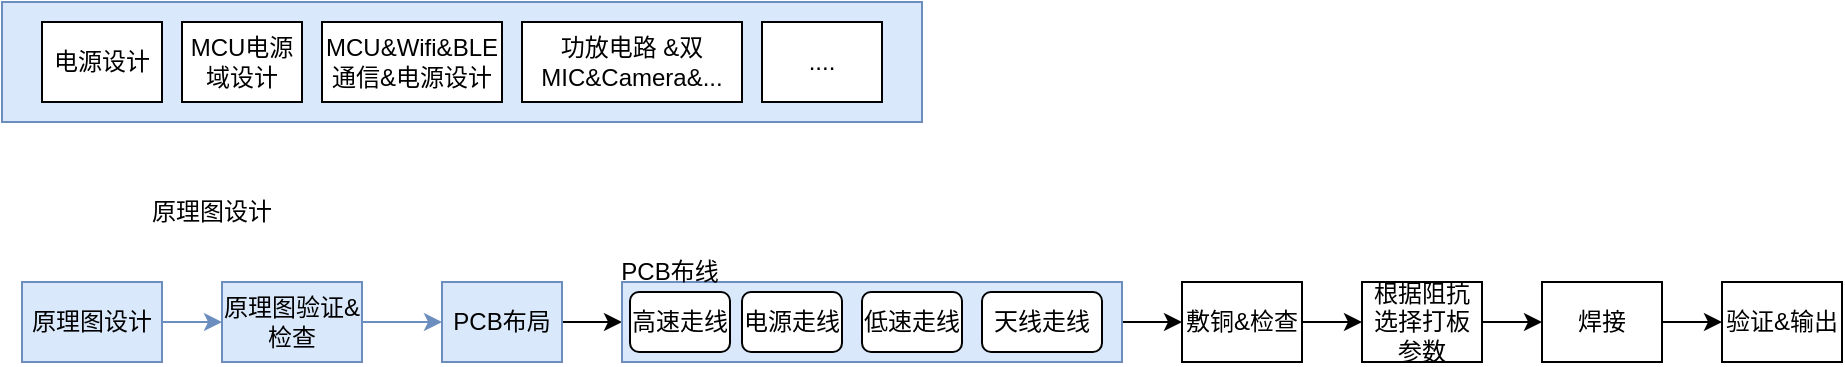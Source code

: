 <mxfile version="28.2.0">
  <diagram name="第 1 页" id="Lz7FnmI3OJWEokpmkhRt">
    <mxGraphModel dx="1019" dy="547" grid="1" gridSize="10" guides="1" tooltips="1" connect="1" arrows="1" fold="1" page="1" pageScale="1" pageWidth="827" pageHeight="1169" math="0" shadow="0">
      <root>
        <mxCell id="0" />
        <mxCell id="1" parent="0" />
        <mxCell id="9YTv9OodDndZO9QDBcR--3" value="" style="rounded=0;whiteSpace=wrap;html=1;fillColor=#dae8fc;strokeColor=#6c8ebf;" vertex="1" parent="1">
          <mxGeometry x="110" y="200" width="460" height="60" as="geometry" />
        </mxCell>
        <mxCell id="kFT8PFcNsTwMWZWpaxGe-1" value="电源设计" style="rounded=0;whiteSpace=wrap;html=1;" parent="1" vertex="1">
          <mxGeometry x="130" y="210" width="60" height="40" as="geometry" />
        </mxCell>
        <mxCell id="kFT8PFcNsTwMWZWpaxGe-2" value="MCU电源域设计" style="rounded=0;whiteSpace=wrap;html=1;" parent="1" vertex="1">
          <mxGeometry x="200" y="210" width="60" height="40" as="geometry" />
        </mxCell>
        <mxCell id="kFT8PFcNsTwMWZWpaxGe-3" value="功放电路 &amp;amp;双MIC&amp;amp;Camera&amp;amp;..." style="rounded=0;whiteSpace=wrap;html=1;" parent="1" vertex="1">
          <mxGeometry x="370" y="210" width="110" height="40" as="geometry" />
        </mxCell>
        <mxCell id="9YTv9OodDndZO9QDBcR--1" value="MCU&amp;amp;Wifi&amp;amp;BLE&lt;div&gt;通信&amp;amp;电源设计&lt;/div&gt;" style="rounded=0;whiteSpace=wrap;html=1;" vertex="1" parent="1">
          <mxGeometry x="270" y="210" width="90" height="40" as="geometry" />
        </mxCell>
        <mxCell id="9YTv9OodDndZO9QDBcR--2" value="...." style="rounded=0;whiteSpace=wrap;html=1;" vertex="1" parent="1">
          <mxGeometry x="490" y="210" width="60" height="40" as="geometry" />
        </mxCell>
        <mxCell id="9YTv9OodDndZO9QDBcR--4" value="原理图设计" style="text;strokeColor=none;align=center;fillColor=none;html=1;verticalAlign=middle;whiteSpace=wrap;rounded=0;" vertex="1" parent="1">
          <mxGeometry x="170" y="290" width="90" height="30" as="geometry" />
        </mxCell>
        <mxCell id="9YTv9OodDndZO9QDBcR--9" style="edgeStyle=orthogonalEdgeStyle;rounded=0;orthogonalLoop=1;jettySize=auto;html=1;exitX=1;exitY=0.5;exitDx=0;exitDy=0;entryX=0;entryY=0.5;entryDx=0;entryDy=0;fillColor=#dae8fc;strokeColor=#6c8ebf;" edge="1" parent="1" source="9YTv9OodDndZO9QDBcR--5" target="9YTv9OodDndZO9QDBcR--6">
          <mxGeometry relative="1" as="geometry" />
        </mxCell>
        <mxCell id="9YTv9OodDndZO9QDBcR--5" value="原理图设计" style="rounded=0;whiteSpace=wrap;html=1;fillColor=#dae8fc;strokeColor=#6c8ebf;" vertex="1" parent="1">
          <mxGeometry x="120" y="340" width="70" height="40" as="geometry" />
        </mxCell>
        <mxCell id="9YTv9OodDndZO9QDBcR--8" value="" style="edgeStyle=orthogonalEdgeStyle;rounded=0;orthogonalLoop=1;jettySize=auto;html=1;fillColor=#dae8fc;strokeColor=#6c8ebf;" edge="1" parent="1" source="9YTv9OodDndZO9QDBcR--6" target="9YTv9OodDndZO9QDBcR--7">
          <mxGeometry relative="1" as="geometry" />
        </mxCell>
        <mxCell id="9YTv9OodDndZO9QDBcR--6" value="原理图验证&amp;amp;检查" style="rounded=0;whiteSpace=wrap;html=1;fillColor=#dae8fc;strokeColor=#6c8ebf;" vertex="1" parent="1">
          <mxGeometry x="220" y="340" width="70" height="40" as="geometry" />
        </mxCell>
        <mxCell id="9YTv9OodDndZO9QDBcR--11" value="" style="edgeStyle=orthogonalEdgeStyle;rounded=0;orthogonalLoop=1;jettySize=auto;html=1;" edge="1" parent="1" source="9YTv9OodDndZO9QDBcR--7" target="9YTv9OodDndZO9QDBcR--10">
          <mxGeometry relative="1" as="geometry" />
        </mxCell>
        <mxCell id="9YTv9OodDndZO9QDBcR--7" value="PCB布局" style="rounded=0;whiteSpace=wrap;html=1;fillColor=#dae8fc;strokeColor=#6c8ebf;" vertex="1" parent="1">
          <mxGeometry x="330" y="340" width="60" height="40" as="geometry" />
        </mxCell>
        <mxCell id="9YTv9OodDndZO9QDBcR--21" value="" style="edgeStyle=orthogonalEdgeStyle;rounded=0;orthogonalLoop=1;jettySize=auto;html=1;" edge="1" parent="1" source="9YTv9OodDndZO9QDBcR--10" target="9YTv9OodDndZO9QDBcR--20">
          <mxGeometry relative="1" as="geometry" />
        </mxCell>
        <mxCell id="9YTv9OodDndZO9QDBcR--10" value="" style="rounded=0;whiteSpace=wrap;html=1;fillColor=#dae8fc;strokeColor=#6c8ebf;" vertex="1" parent="1">
          <mxGeometry x="420" y="340" width="250" height="40" as="geometry" />
        </mxCell>
        <mxCell id="9YTv9OodDndZO9QDBcR--14" value="高速走线" style="rounded=1;whiteSpace=wrap;html=1;" vertex="1" parent="1">
          <mxGeometry x="424" y="345" width="50" height="30" as="geometry" />
        </mxCell>
        <mxCell id="9YTv9OodDndZO9QDBcR--16" value="低速走线" style="rounded=1;whiteSpace=wrap;html=1;" vertex="1" parent="1">
          <mxGeometry x="540" y="345" width="50" height="30" as="geometry" />
        </mxCell>
        <mxCell id="9YTv9OodDndZO9QDBcR--17" value="电源走线" style="rounded=1;whiteSpace=wrap;html=1;" vertex="1" parent="1">
          <mxGeometry x="480" y="345" width="50" height="30" as="geometry" />
        </mxCell>
        <mxCell id="9YTv9OodDndZO9QDBcR--18" value="天线走线" style="rounded=1;whiteSpace=wrap;html=1;" vertex="1" parent="1">
          <mxGeometry x="600" y="345" width="60" height="30" as="geometry" />
        </mxCell>
        <mxCell id="9YTv9OodDndZO9QDBcR--19" value="PCB布线" style="text;strokeColor=none;align=center;fillColor=none;html=1;verticalAlign=middle;whiteSpace=wrap;rounded=0;" vertex="1" parent="1">
          <mxGeometry x="414" y="320" width="60" height="30" as="geometry" />
        </mxCell>
        <mxCell id="9YTv9OodDndZO9QDBcR--23" value="" style="edgeStyle=orthogonalEdgeStyle;rounded=0;orthogonalLoop=1;jettySize=auto;html=1;" edge="1" parent="1" source="9YTv9OodDndZO9QDBcR--20" target="9YTv9OodDndZO9QDBcR--22">
          <mxGeometry relative="1" as="geometry" />
        </mxCell>
        <mxCell id="9YTv9OodDndZO9QDBcR--20" value="敷铜&amp;amp;检查" style="whiteSpace=wrap;html=1;rounded=0;" vertex="1" parent="1">
          <mxGeometry x="700" y="340" width="60" height="40" as="geometry" />
        </mxCell>
        <mxCell id="9YTv9OodDndZO9QDBcR--27" value="" style="edgeStyle=orthogonalEdgeStyle;rounded=0;orthogonalLoop=1;jettySize=auto;html=1;" edge="1" parent="1" source="9YTv9OodDndZO9QDBcR--22" target="9YTv9OodDndZO9QDBcR--26">
          <mxGeometry relative="1" as="geometry" />
        </mxCell>
        <mxCell id="9YTv9OodDndZO9QDBcR--22" value="根据阻抗选择打板参数" style="whiteSpace=wrap;html=1;rounded=0;" vertex="1" parent="1">
          <mxGeometry x="790" y="340" width="60" height="40" as="geometry" />
        </mxCell>
        <mxCell id="9YTv9OodDndZO9QDBcR--29" value="" style="edgeStyle=orthogonalEdgeStyle;rounded=0;orthogonalLoop=1;jettySize=auto;html=1;" edge="1" parent="1" source="9YTv9OodDndZO9QDBcR--26" target="9YTv9OodDndZO9QDBcR--28">
          <mxGeometry relative="1" as="geometry" />
        </mxCell>
        <mxCell id="9YTv9OodDndZO9QDBcR--26" value="焊接" style="whiteSpace=wrap;html=1;rounded=0;" vertex="1" parent="1">
          <mxGeometry x="880" y="340" width="60" height="40" as="geometry" />
        </mxCell>
        <mxCell id="9YTv9OodDndZO9QDBcR--28" value="验证&amp;amp;输出" style="whiteSpace=wrap;html=1;rounded=0;" vertex="1" parent="1">
          <mxGeometry x="970" y="340" width="60" height="40" as="geometry" />
        </mxCell>
      </root>
    </mxGraphModel>
  </diagram>
</mxfile>
